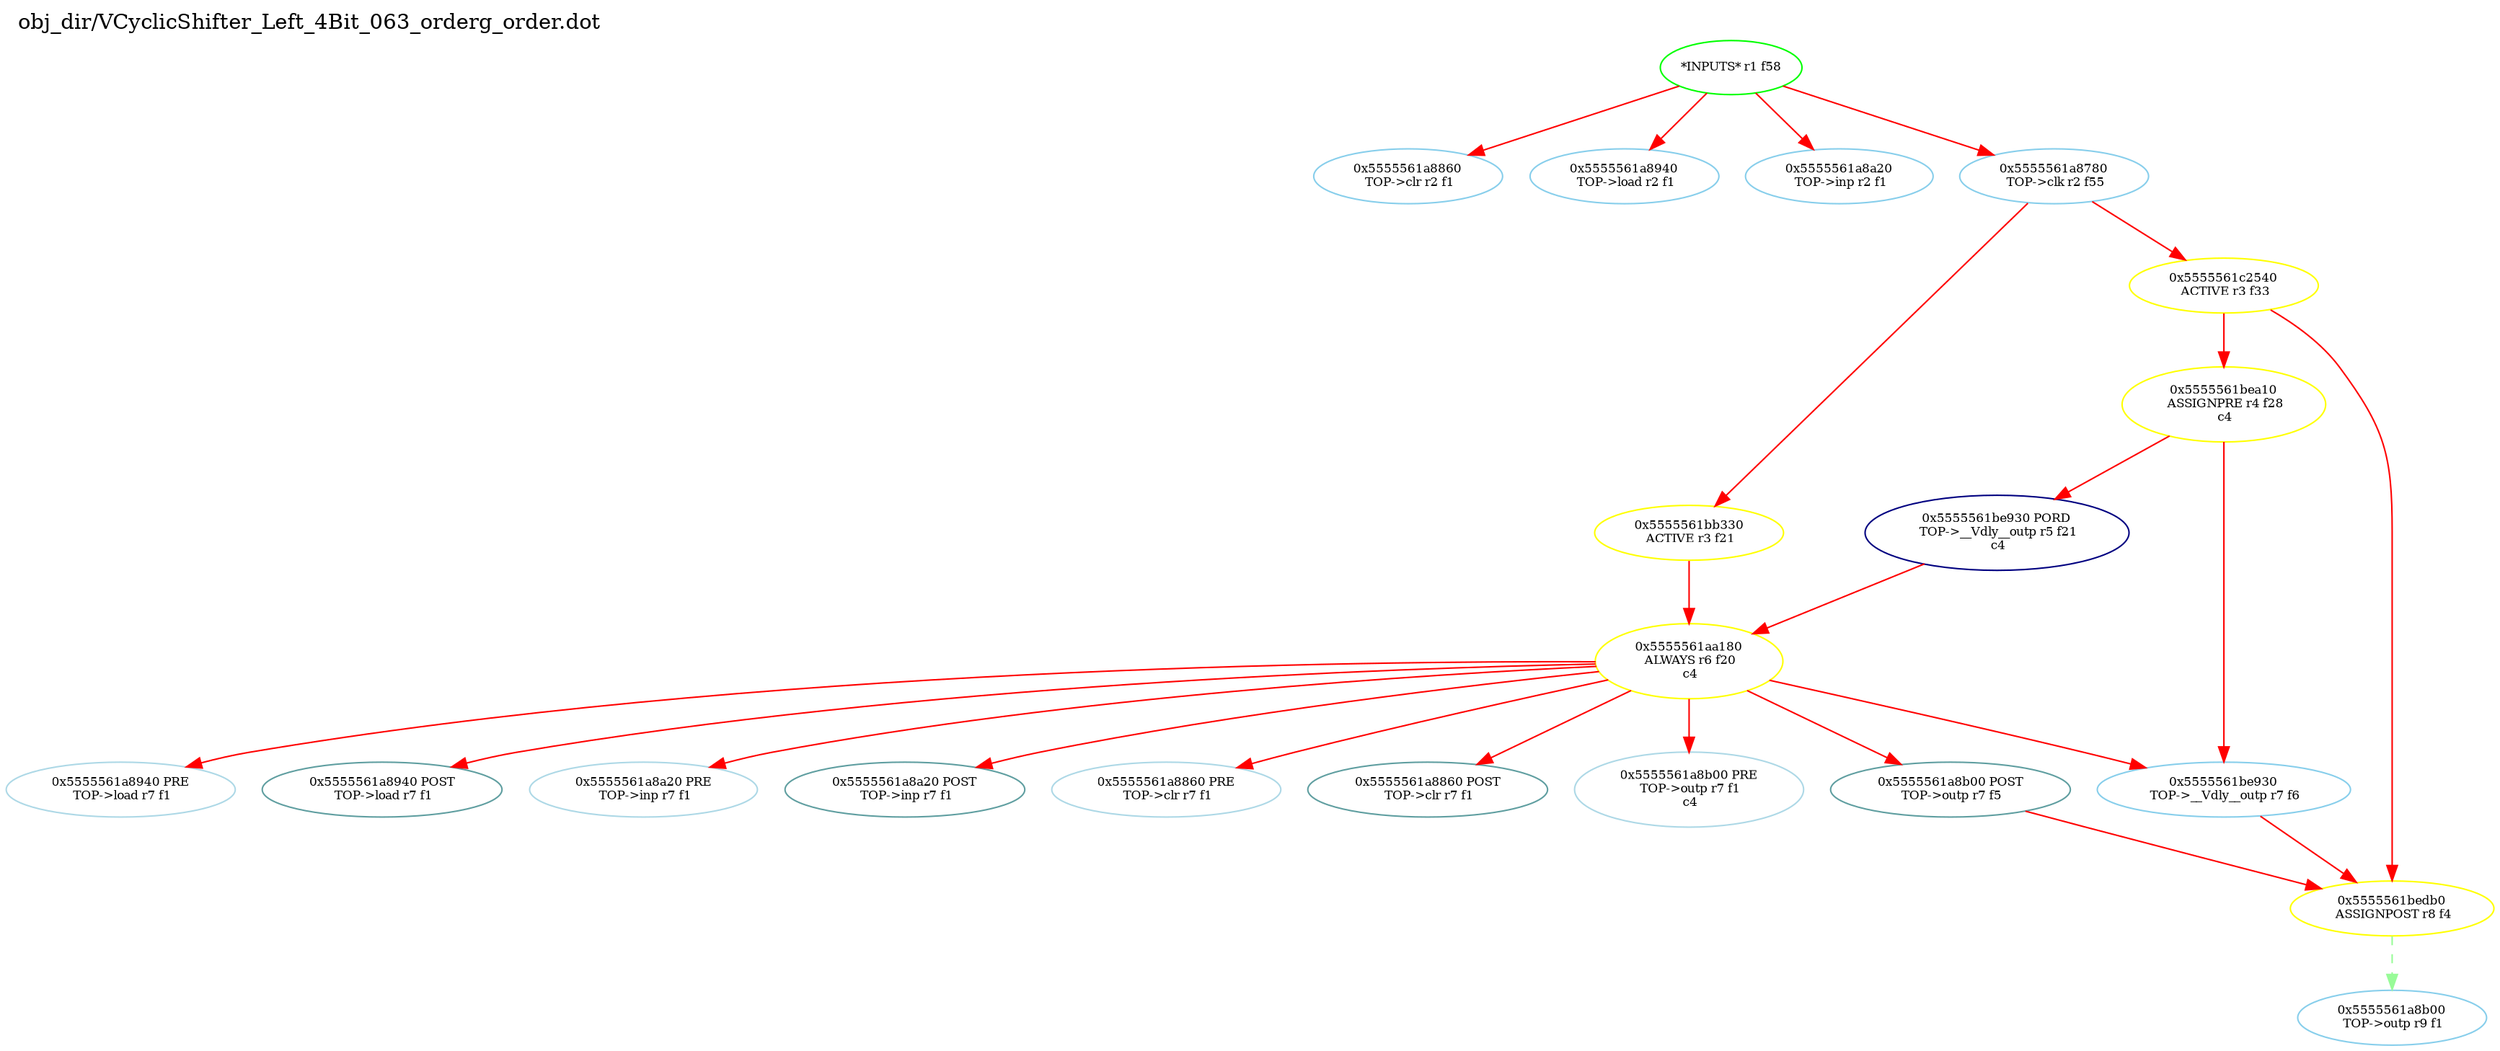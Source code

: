 digraph v3graph {
	graph	[label="obj_dir/VCyclicShifter_Left_4Bit_063_orderg_order.dot",
		 labelloc=t, labeljust=l,
		 //size="7.5,10",
		 rankdir=TB];
	n0	[fontsize=8 label="*INPUTS* r1 f58", color=green];
	n0x5555561a85c0_1	[fontsize=8 label="0x5555561a8860\n TOP->clr r2 f1", color=skyblue];
	n0x5555561a85c0_2	[fontsize=8 label="0x5555561a8940\n TOP->load r2 f1", color=skyblue];
	n0x5555561a85c0_3	[fontsize=8 label="0x5555561a8a20\n TOP->inp r2 f1", color=skyblue];
	n0x5555561a85c0_4	[fontsize=8 label="0x5555561a8780\n TOP->clk r2 f55", color=skyblue];
	n0x5555561a85c0_5	[fontsize=8 label="0x5555561bb330\n ACTIVE r3 f21", color=yellow];
	n0x5555561a85c0_6	[fontsize=8 label="0x5555561c2540\n ACTIVE r3 f33", color=yellow];
	n0x5555561a85c0_7	[fontsize=8 label="0x5555561bea10\n ASSIGNPRE r4 f28\n c4", color=yellow];
	n0x5555561a85c0_8	[fontsize=8 label="0x5555561be930 PORD\n TOP->__Vdly__outp r5 f21\n c4", color=NavyBlue];
	n0x5555561a85c0_9	[fontsize=8 label="0x5555561aa180\n ALWAYS r6 f20\n c4", color=yellow];
	n0x5555561a85c0_10	[fontsize=8 label="0x5555561a8940 PRE\n TOP->load r7 f1", color=lightblue];
	n0x5555561a85c0_11	[fontsize=8 label="0x5555561a8940 POST\n TOP->load r7 f1", color=CadetBlue];
	n0x5555561a85c0_12	[fontsize=8 label="0x5555561a8a20 PRE\n TOP->inp r7 f1", color=lightblue];
	n0x5555561a85c0_13	[fontsize=8 label="0x5555561a8a20 POST\n TOP->inp r7 f1", color=CadetBlue];
	n0x5555561a85c0_14	[fontsize=8 label="0x5555561a8860 PRE\n TOP->clr r7 f1", color=lightblue];
	n0x5555561a85c0_15	[fontsize=8 label="0x5555561a8860 POST\n TOP->clr r7 f1", color=CadetBlue];
	n0x5555561a85c0_16	[fontsize=8 label="0x5555561a8b00 PRE\n TOP->outp r7 f1\n c4", color=lightblue];
	n0x5555561a85c0_17	[fontsize=8 label="0x5555561a8b00 POST\n TOP->outp r7 f5", color=CadetBlue];
	n0x5555561a85c0_18	[fontsize=8 label="0x5555561be930\n TOP->__Vdly__outp r7 f6", color=skyblue];
	n0x5555561a85c0_19	[fontsize=8 label="0x5555561bedb0\n ASSIGNPOST r8 f4", color=yellow];
	n0x5555561a85c0_20	[fontsize=8 label="0x5555561a8b00\n TOP->outp r9 f1", color=skyblue];
	n0 -> n0x5555561a85c0_1 [fontsize=8 label="" weight=1 color=red];
	n0 -> n0x5555561a85c0_2 [fontsize=8 label="" weight=1 color=red];
	n0 -> n0x5555561a85c0_3 [fontsize=8 label="" weight=1 color=red];
	n0 -> n0x5555561a85c0_4 [fontsize=8 label="" weight=1 color=red];
	n0x5555561a85c0_4 -> n0x5555561a85c0_5 [fontsize=8 label="" weight=8 color=red];
	n0x5555561a85c0_4 -> n0x5555561a85c0_6 [fontsize=8 label="" weight=8 color=red];
	n0x5555561a85c0_5 -> n0x5555561a85c0_9 [fontsize=8 label="" weight=32 color=red];
	n0x5555561a85c0_6 -> n0x5555561a85c0_7 [fontsize=8 label="" weight=32 color=red];
	n0x5555561a85c0_6 -> n0x5555561a85c0_19 [fontsize=8 label="" weight=32 color=red];
	n0x5555561a85c0_7 -> n0x5555561a85c0_8 [fontsize=8 label="" weight=32 color=red];
	n0x5555561a85c0_7 -> n0x5555561a85c0_18 [fontsize=8 label="" weight=32 color=red];
	n0x5555561a85c0_8 -> n0x5555561a85c0_9 [fontsize=8 label="" weight=32 color=red];
	n0x5555561a85c0_9 -> n0x5555561a85c0_10 [fontsize=8 label="" weight=32 color=red];
	n0x5555561a85c0_9 -> n0x5555561a85c0_11 [fontsize=8 label="" weight=2 color=red];
	n0x5555561a85c0_9 -> n0x5555561a85c0_12 [fontsize=8 label="" weight=32 color=red];
	n0x5555561a85c0_9 -> n0x5555561a85c0_13 [fontsize=8 label="" weight=2 color=red];
	n0x5555561a85c0_9 -> n0x5555561a85c0_14 [fontsize=8 label="" weight=32 color=red];
	n0x5555561a85c0_9 -> n0x5555561a85c0_15 [fontsize=8 label="" weight=2 color=red];
	n0x5555561a85c0_9 -> n0x5555561a85c0_16 [fontsize=8 label="" weight=32 color=red];
	n0x5555561a85c0_9 -> n0x5555561a85c0_17 [fontsize=8 label="" weight=2 color=red];
	n0x5555561a85c0_9 -> n0x5555561a85c0_18 [fontsize=8 label="" weight=32 color=red];
	n0x5555561a85c0_17 -> n0x5555561a85c0_19 [fontsize=8 label="" weight=2 color=red];
	n0x5555561a85c0_18 -> n0x5555561a85c0_19 [fontsize=8 label="" weight=8 color=red];
	n0x5555561a85c0_19 -> n0x5555561a85c0_20 [fontsize=8 label="" weight=1 color=PaleGreen style=dashed];
}
